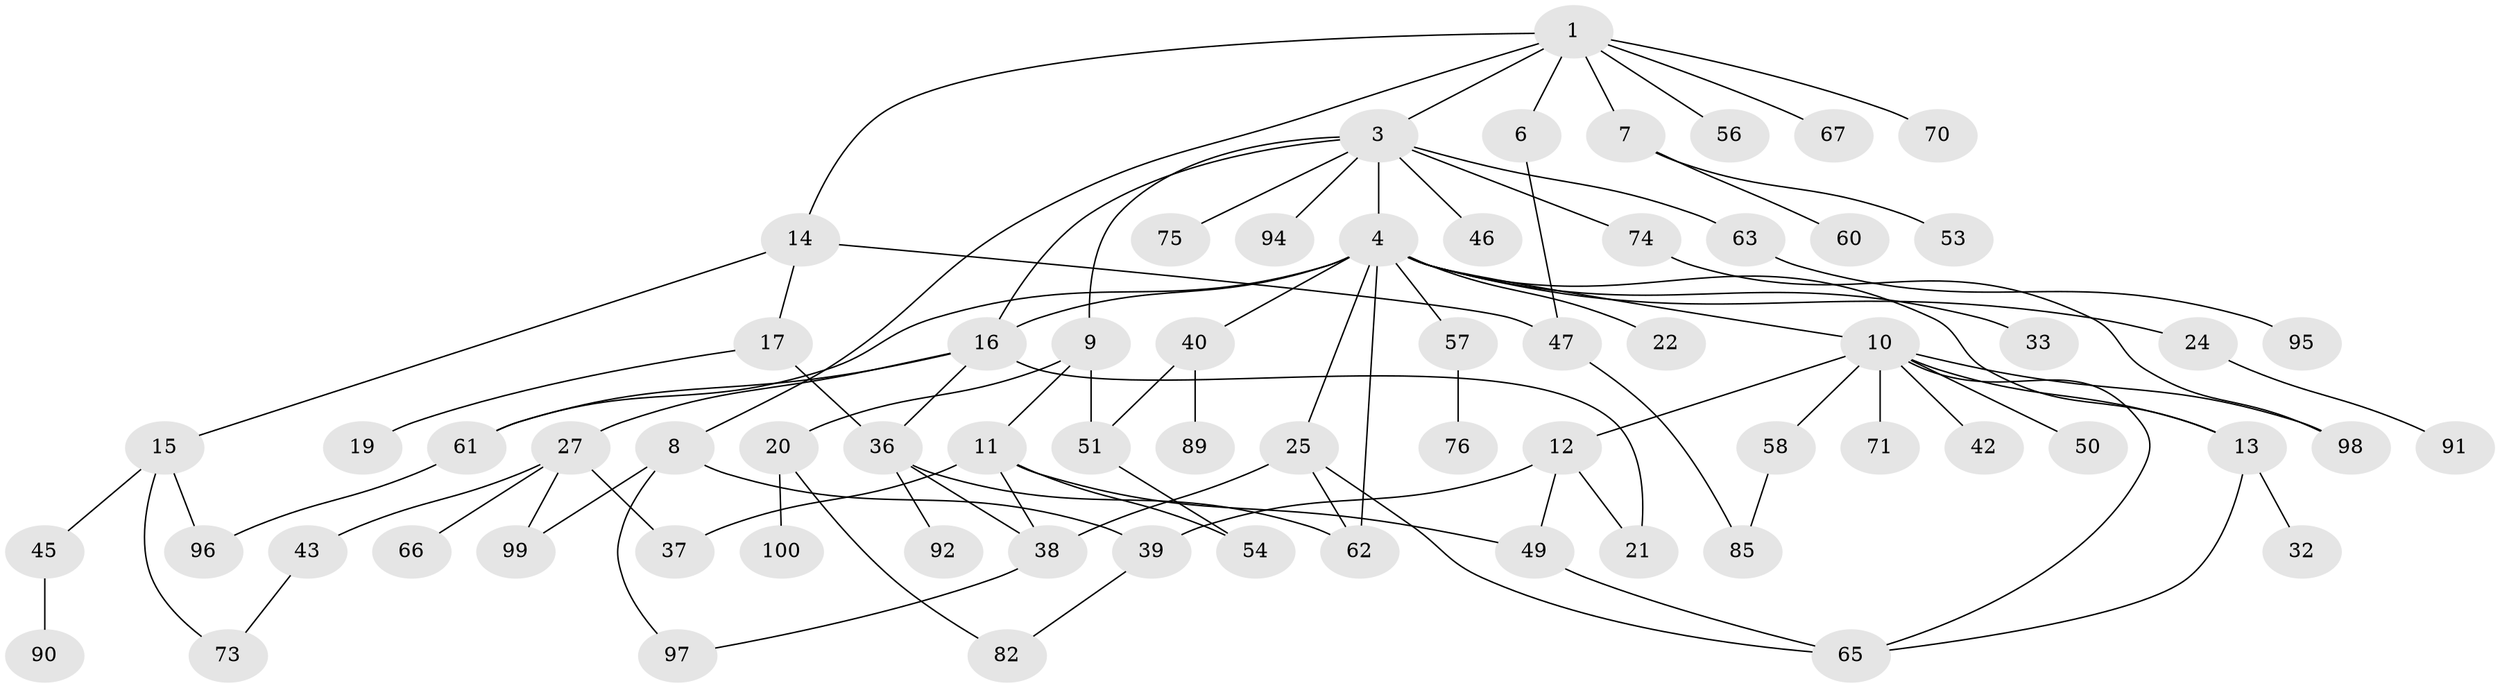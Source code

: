 // original degree distribution, {7: 0.02, 3: 0.16, 9: 0.01, 8: 0.01, 6: 0.02, 2: 0.33, 5: 0.06, 4: 0.08, 1: 0.31}
// Generated by graph-tools (version 1.1) at 2025/38/02/21/25 10:38:51]
// undirected, 68 vertices, 92 edges
graph export_dot {
graph [start="1"]
  node [color=gray90,style=filled];
  1 [super="+2"];
  3 [super="+23"];
  4 [super="+5"];
  6;
  7 [super="+28"];
  8 [super="+34"];
  9;
  10 [super="+30"];
  11 [super="+18"];
  12 [super="+41"];
  13;
  14;
  15 [super="+84"];
  16 [super="+81"];
  17 [super="+35"];
  19 [super="+26"];
  20 [super="+80"];
  21 [super="+31"];
  22;
  24 [super="+68"];
  25 [super="+29"];
  27 [super="+59"];
  32 [super="+48"];
  33;
  36 [super="+55"];
  37 [super="+87"];
  38 [super="+44"];
  39 [super="+64"];
  40 [super="+69"];
  42;
  43;
  45 [super="+83"];
  46;
  47 [super="+72"];
  49 [super="+93"];
  50;
  51 [super="+52"];
  53;
  54;
  56;
  57 [super="+78"];
  58;
  60;
  61 [super="+88"];
  62 [super="+77"];
  63;
  65;
  66;
  67 [super="+79"];
  70;
  71 [super="+86"];
  73;
  74;
  75;
  76;
  82;
  85;
  89;
  90;
  91;
  92;
  94;
  95;
  96;
  97;
  98;
  99;
  100;
  1 -- 3;
  1 -- 7;
  1 -- 8;
  1 -- 14;
  1 -- 56;
  1 -- 67;
  1 -- 70;
  1 -- 6;
  3 -- 4;
  3 -- 9;
  3 -- 46;
  3 -- 63;
  3 -- 74;
  3 -- 75;
  3 -- 94;
  3 -- 16;
  4 -- 10;
  4 -- 16;
  4 -- 33;
  4 -- 40;
  4 -- 57;
  4 -- 61;
  4 -- 22;
  4 -- 24;
  4 -- 25;
  4 -- 13;
  4 -- 62;
  6 -- 47;
  7 -- 60;
  7 -- 53;
  8 -- 99;
  8 -- 39;
  8 -- 97;
  9 -- 11;
  9 -- 20;
  9 -- 51;
  10 -- 12;
  10 -- 58;
  10 -- 65;
  10 -- 71;
  10 -- 50;
  10 -- 98;
  10 -- 42;
  10 -- 13;
  11 -- 38;
  11 -- 54;
  11 -- 49;
  11 -- 37;
  12 -- 39;
  12 -- 21;
  12 -- 49;
  13 -- 32;
  13 -- 65;
  14 -- 15;
  14 -- 17;
  14 -- 47;
  15 -- 45;
  15 -- 96;
  15 -- 73;
  16 -- 21;
  16 -- 27;
  16 -- 36;
  16 -- 61;
  17 -- 19;
  17 -- 36;
  20 -- 82;
  20 -- 100;
  24 -- 91;
  25 -- 38;
  25 -- 62;
  25 -- 65;
  27 -- 37;
  27 -- 43;
  27 -- 99;
  27 -- 66;
  36 -- 38;
  36 -- 62;
  36 -- 92;
  38 -- 97;
  39 -- 82;
  40 -- 51;
  40 -- 89;
  43 -- 73;
  45 -- 90;
  47 -- 85 [weight=2];
  49 -- 65;
  51 -- 54;
  57 -- 76;
  58 -- 85;
  61 -- 96;
  63 -- 95;
  74 -- 98;
}
